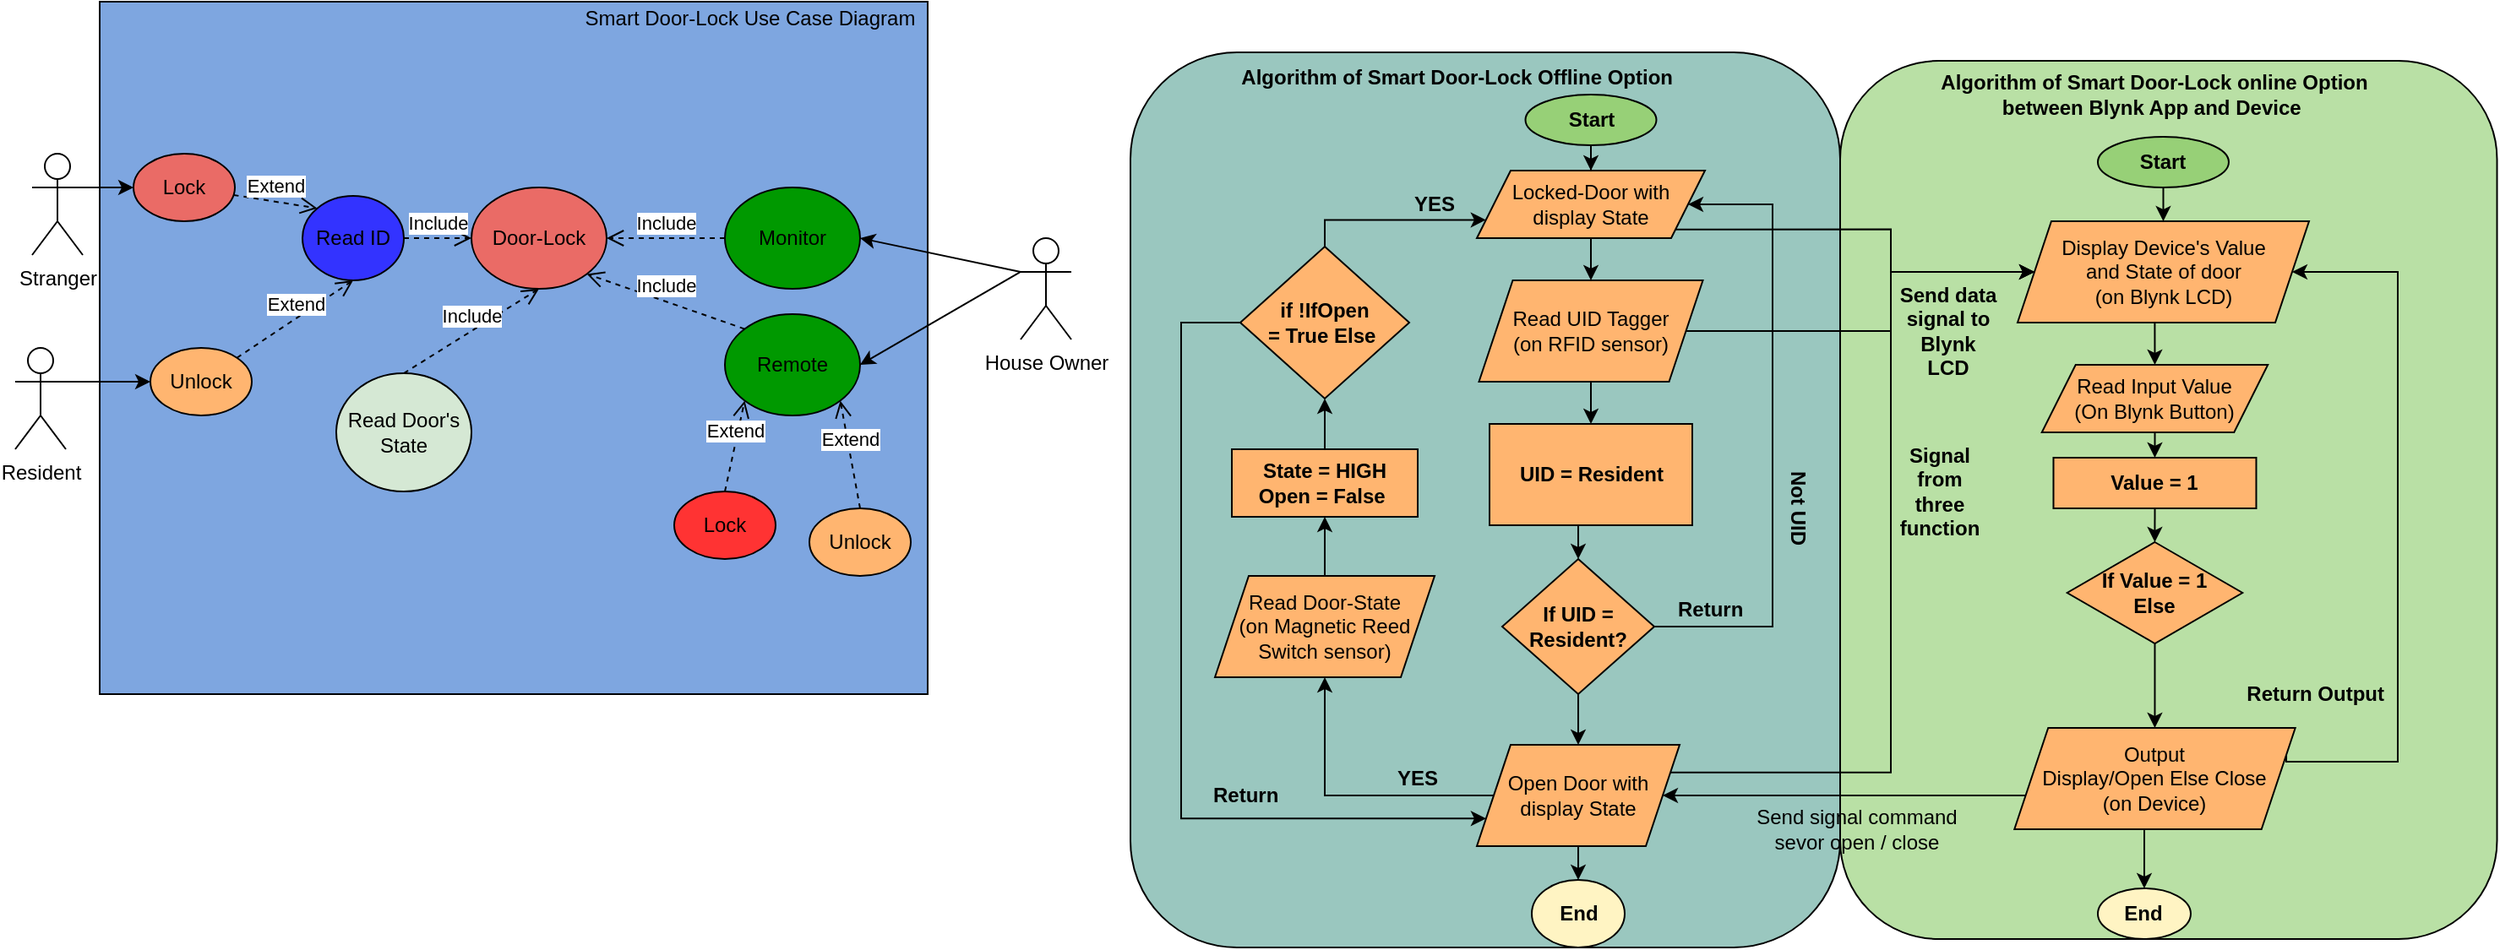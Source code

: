 <mxfile version="14.6.1" type="device"><diagram id="cnCZNaYoWVkBZOYq-QvH" name="Page-1"><mxGraphModel dx="2959" dy="1619" grid="1" gridSize="10" guides="1" tooltips="1" connect="1" arrows="1" fold="1" page="1" pageScale="1" pageWidth="850" pageHeight="1100" math="0" shadow="0"><root><mxCell id="0"/><mxCell id="1" parent="0"/><mxCell id="GlqbeDK3Dr_wQq13rems-1" value="" style="rounded=0;whiteSpace=wrap;html=1;fillColor=#7EA6E0;" parent="1" vertex="1"><mxGeometry x="-970" y="-590" width="490" height="410" as="geometry"/></mxCell><mxCell id="GlqbeDK3Dr_wQq13rems-7" value="Stranger" style="shape=umlActor;verticalLabelPosition=bottom;verticalAlign=top;html=1;outlineConnect=0;" parent="1" vertex="1"><mxGeometry x="-1010" y="-500" width="30" height="60" as="geometry"/></mxCell><mxCell id="GlqbeDK3Dr_wQq13rems-8" value="Resident" style="shape=umlActor;verticalLabelPosition=bottom;verticalAlign=top;html=1;outlineConnect=0;" parent="1" vertex="1"><mxGeometry x="-1020" y="-385" width="30" height="60" as="geometry"/></mxCell><mxCell id="GlqbeDK3Dr_wQq13rems-9" value="House Owner" style="shape=umlActor;verticalLabelPosition=bottom;verticalAlign=top;html=1;outlineConnect=0;" parent="1" vertex="1"><mxGeometry x="-425" y="-450" width="30" height="60" as="geometry"/></mxCell><mxCell id="GlqbeDK3Dr_wQq13rems-10" value="" style="rounded=1;whiteSpace=wrap;html=1;fillColor=#9AC7BF;" parent="1" vertex="1"><mxGeometry x="-360" y="-560" width="420" height="530" as="geometry"/></mxCell><mxCell id="GlqbeDK3Dr_wQq13rems-11" value="" style="rounded=1;whiteSpace=wrap;html=1;fillColor=#B9E0A5;" parent="1" vertex="1"><mxGeometry x="60" y="-555" width="388.75" height="520" as="geometry"/></mxCell><mxCell id="GlqbeDK3Dr_wQq13rems-12" value="Door-Lock" style="ellipse;whiteSpace=wrap;html=1;fillColor=#EA6B66;" parent="1" vertex="1"><mxGeometry x="-750" y="-480" width="80" height="60" as="geometry"/></mxCell><mxCell id="GlqbeDK3Dr_wQq13rems-13" value="Remote" style="ellipse;whiteSpace=wrap;html=1;fillColor=#009900;" parent="1" vertex="1"><mxGeometry x="-600" y="-405" width="80" height="60" as="geometry"/></mxCell><mxCell id="GlqbeDK3Dr_wQq13rems-14" value="Monitor" style="ellipse;whiteSpace=wrap;html=1;fillColor=#009900;" parent="1" vertex="1"><mxGeometry x="-600" y="-480" width="80" height="60" as="geometry"/></mxCell><mxCell id="GlqbeDK3Dr_wQq13rems-15" value="Read ID" style="ellipse;whiteSpace=wrap;html=1;fillColor=#3333FF;" parent="1" vertex="1"><mxGeometry x="-850" y="-475" width="60" height="50" as="geometry"/></mxCell><mxCell id="2EqrmTVN2mDT2fUS-_X8-1" value="Unlock" style="ellipse;whiteSpace=wrap;html=1;fillColor=#FFB570;" parent="1" vertex="1"><mxGeometry x="-940" y="-385" width="60" height="40" as="geometry"/></mxCell><mxCell id="2EqrmTVN2mDT2fUS-_X8-2" value="Lock" style="ellipse;whiteSpace=wrap;html=1;fillColor=#EA6B66;" parent="1" vertex="1"><mxGeometry x="-950" y="-500" width="60" height="40" as="geometry"/></mxCell><mxCell id="2EqrmTVN2mDT2fUS-_X8-4" value="Unlock" style="ellipse;whiteSpace=wrap;html=1;fillColor=#FFB570;" parent="1" vertex="1"><mxGeometry x="-550" y="-290" width="60" height="40" as="geometry"/></mxCell><mxCell id="2EqrmTVN2mDT2fUS-_X8-5" value="Lock" style="ellipse;whiteSpace=wrap;html=1;fillColor=#FF3333;" parent="1" vertex="1"><mxGeometry x="-630" y="-300" width="60" height="40" as="geometry"/></mxCell><mxCell id="2EqrmTVN2mDT2fUS-_X8-6" value="Read Door's State" style="ellipse;whiteSpace=wrap;html=1;fillColor=#D5E8D4;" parent="1" vertex="1"><mxGeometry x="-830" y="-370" width="80" height="70" as="geometry"/></mxCell><mxCell id="2EqrmTVN2mDT2fUS-_X8-9" value="Smart Door-Lock Use Case Diagram" style="text;html=1;strokeColor=none;fillColor=none;align=center;verticalAlign=middle;whiteSpace=wrap;rounded=0;" parent="1" vertex="1"><mxGeometry x="-690" y="-590" width="210" height="20" as="geometry"/></mxCell><mxCell id="2EqrmTVN2mDT2fUS-_X8-21" value="Extend" style="html=1;verticalAlign=bottom;endArrow=open;dashed=1;endSize=8;fillColor=#CCFFE6;entryX=0;entryY=1;entryDx=0;entryDy=0;exitX=0.5;exitY=0;exitDx=0;exitDy=0;" parent="1" source="2EqrmTVN2mDT2fUS-_X8-5" target="GlqbeDK3Dr_wQq13rems-13" edge="1"><mxGeometry relative="1" as="geometry"><mxPoint x="-360" y="-290" as="sourcePoint"/><mxPoint x="-440" y="-290" as="targetPoint"/><Array as="points"/><mxPoint as="offset"/></mxGeometry></mxCell><mxCell id="2EqrmTVN2mDT2fUS-_X8-22" value="Extend" style="html=1;verticalAlign=bottom;endArrow=open;dashed=1;endSize=8;fillColor=#CCFFE6;entryX=1;entryY=1;entryDx=0;entryDy=0;exitX=0.5;exitY=0;exitDx=0;exitDy=0;" parent="1" source="2EqrmTVN2mDT2fUS-_X8-4" target="GlqbeDK3Dr_wQq13rems-13" edge="1"><mxGeometry relative="1" as="geometry"><mxPoint x="-360" y="-290" as="sourcePoint"/><mxPoint x="-440" y="-290" as="targetPoint"/><Array as="points"/><mxPoint as="offset"/></mxGeometry></mxCell><mxCell id="2EqrmTVN2mDT2fUS-_X8-23" value="Include" style="html=1;verticalAlign=bottom;endArrow=open;dashed=1;endSize=8;fillColor=#CCFFE6;entryX=1;entryY=1;entryDx=0;entryDy=0;exitX=0;exitY=0;exitDx=0;exitDy=0;" parent="1" source="GlqbeDK3Dr_wQq13rems-13" target="GlqbeDK3Dr_wQq13rems-12" edge="1"><mxGeometry relative="1" as="geometry"><mxPoint x="-350" y="-330" as="sourcePoint"/><mxPoint x="-430" y="-330" as="targetPoint"/></mxGeometry></mxCell><mxCell id="2EqrmTVN2mDT2fUS-_X8-24" value="Include" style="html=1;verticalAlign=bottom;endArrow=open;dashed=1;endSize=8;fillColor=#CCFFE6;entryX=1;entryY=0.5;entryDx=0;entryDy=0;exitX=0;exitY=0.5;exitDx=0;exitDy=0;" parent="1" source="GlqbeDK3Dr_wQq13rems-14" target="GlqbeDK3Dr_wQq13rems-12" edge="1"><mxGeometry relative="1" as="geometry"><mxPoint x="-340" y="-320" as="sourcePoint"/><mxPoint x="-420" y="-320" as="targetPoint"/></mxGeometry></mxCell><mxCell id="2EqrmTVN2mDT2fUS-_X8-26" value="Include" style="html=1;verticalAlign=bottom;endArrow=open;dashed=1;endSize=8;fillColor=#CCFFE6;entryX=0.5;entryY=1;entryDx=0;entryDy=0;exitX=0.5;exitY=0;exitDx=0;exitDy=0;" parent="1" source="2EqrmTVN2mDT2fUS-_X8-6" target="GlqbeDK3Dr_wQq13rems-12" edge="1"><mxGeometry relative="1" as="geometry"><mxPoint x="-350" y="-330" as="sourcePoint"/><mxPoint x="-430" y="-330" as="targetPoint"/></mxGeometry></mxCell><mxCell id="2EqrmTVN2mDT2fUS-_X8-27" value="Extend" style="html=1;verticalAlign=bottom;endArrow=open;dashed=1;endSize=8;fillColor=#CCFFE6;entryX=0.5;entryY=1;entryDx=0;entryDy=0;exitX=1;exitY=0;exitDx=0;exitDy=0;" parent="1" source="2EqrmTVN2mDT2fUS-_X8-1" target="GlqbeDK3Dr_wQq13rems-15" edge="1"><mxGeometry relative="1" as="geometry"><mxPoint x="-360" y="-290" as="sourcePoint"/><mxPoint x="-440" y="-290" as="targetPoint"/><Array as="points"/><mxPoint as="offset"/></mxGeometry></mxCell><mxCell id="2EqrmTVN2mDT2fUS-_X8-28" value="Extend" style="html=1;verticalAlign=bottom;endArrow=open;dashed=1;endSize=8;fillColor=#CCFFE6;entryX=0;entryY=0;entryDx=0;entryDy=0;" parent="1" source="2EqrmTVN2mDT2fUS-_X8-2" target="GlqbeDK3Dr_wQq13rems-15" edge="1"><mxGeometry relative="1" as="geometry"><mxPoint x="-350" y="-280" as="sourcePoint"/><mxPoint x="-430" y="-280" as="targetPoint"/><Array as="points"/><mxPoint as="offset"/></mxGeometry></mxCell><mxCell id="2EqrmTVN2mDT2fUS-_X8-29" value="Include" style="html=1;verticalAlign=bottom;endArrow=open;dashed=1;endSize=8;fillColor=#CCFFE6;entryX=0;entryY=0.5;entryDx=0;entryDy=0;exitX=1;exitY=0.5;exitDx=0;exitDy=0;" parent="1" source="GlqbeDK3Dr_wQq13rems-15" target="GlqbeDK3Dr_wQq13rems-12" edge="1"><mxGeometry relative="1" as="geometry"><mxPoint x="-350" y="-330" as="sourcePoint"/><mxPoint x="-430" y="-330" as="targetPoint"/></mxGeometry></mxCell><mxCell id="2EqrmTVN2mDT2fUS-_X8-31" value="" style="endArrow=classic;html=1;fillColor=#CCFFE6;exitX=0;exitY=0.333;exitDx=0;exitDy=0;exitPerimeter=0;entryX=1;entryY=0.5;entryDx=0;entryDy=0;" parent="1" source="GlqbeDK3Dr_wQq13rems-9" target="GlqbeDK3Dr_wQq13rems-14" edge="1"><mxGeometry width="50" height="50" relative="1" as="geometry"><mxPoint x="-435" y="-470" as="sourcePoint"/><mxPoint x="-385" y="-520" as="targetPoint"/></mxGeometry></mxCell><mxCell id="2EqrmTVN2mDT2fUS-_X8-32" value="" style="endArrow=classic;html=1;fillColor=#CCFFE6;entryX=0;entryY=0.5;entryDx=0;entryDy=0;exitX=1;exitY=0.333;exitDx=0;exitDy=0;exitPerimeter=0;" parent="1" source="GlqbeDK3Dr_wQq13rems-8" target="2EqrmTVN2mDT2fUS-_X8-1" edge="1"><mxGeometry width="50" height="50" relative="1" as="geometry"><mxPoint x="-435" y="-470" as="sourcePoint"/><mxPoint x="-385" y="-520" as="targetPoint"/></mxGeometry></mxCell><mxCell id="2EqrmTVN2mDT2fUS-_X8-33" value="" style="endArrow=classic;html=1;fillColor=#CCFFE6;entryX=0;entryY=0.5;entryDx=0;entryDy=0;exitX=1;exitY=0.333;exitDx=0;exitDy=0;exitPerimeter=0;" parent="1" source="GlqbeDK3Dr_wQq13rems-7" target="2EqrmTVN2mDT2fUS-_X8-2" edge="1"><mxGeometry width="50" height="50" relative="1" as="geometry"><mxPoint x="-425" y="-460" as="sourcePoint"/><mxPoint x="-375" y="-510" as="targetPoint"/></mxGeometry></mxCell><mxCell id="2EqrmTVN2mDT2fUS-_X8-34" value="" style="endArrow=classic;html=1;fillColor=#CCFFE6;entryX=1;entryY=0.5;entryDx=0;entryDy=0;exitX=0;exitY=0.333;exitDx=0;exitDy=0;exitPerimeter=0;" parent="1" source="GlqbeDK3Dr_wQq13rems-9" target="GlqbeDK3Dr_wQq13rems-13" edge="1"><mxGeometry width="50" height="50" relative="1" as="geometry"><mxPoint x="-415" y="-450" as="sourcePoint"/><mxPoint x="-365" y="-500" as="targetPoint"/></mxGeometry></mxCell><mxCell id="2EqrmTVN2mDT2fUS-_X8-35" value="&lt;b&gt;Algorithm of Smart Door-Lock Offline Option&amp;nbsp;&lt;/b&gt;" style="text;html=1;strokeColor=none;fillColor=none;align=center;verticalAlign=middle;whiteSpace=wrap;rounded=0;" parent="1" vertex="1"><mxGeometry x="-310" y="-560" width="290" height="30" as="geometry"/></mxCell><mxCell id="hJNMyApQu9KZTsdFW0Jq-26" style="edgeStyle=orthogonalEdgeStyle;rounded=0;orthogonalLoop=1;jettySize=auto;html=1;exitX=0.5;exitY=1;exitDx=0;exitDy=0;" parent="1" source="hJNMyApQu9KZTsdFW0Jq-1" target="hJNMyApQu9KZTsdFW0Jq-25" edge="1"><mxGeometry relative="1" as="geometry"/></mxCell><mxCell id="hJNMyApQu9KZTsdFW0Jq-1" value="&lt;b&gt;Start&lt;/b&gt;" style="ellipse;whiteSpace=wrap;html=1;fillColor=#97D077;" parent="1" vertex="1"><mxGeometry x="-126.25" y="-535" width="77.5" height="30" as="geometry"/></mxCell><mxCell id="hJNMyApQu9KZTsdFW0Jq-3" value="&lt;b&gt;End&lt;/b&gt;" style="ellipse;whiteSpace=wrap;html=1;fillColor=#FFF4C3;" parent="1" vertex="1"><mxGeometry x="-122.5" y="-70" width="55" height="40" as="geometry"/></mxCell><mxCell id="hJNMyApQu9KZTsdFW0Jq-11" style="edgeStyle=orthogonalEdgeStyle;rounded=0;orthogonalLoop=1;jettySize=auto;html=1;exitX=0.5;exitY=1;exitDx=0;exitDy=0;entryX=0.5;entryY=0;entryDx=0;entryDy=0;" parent="1" source="hJNMyApQu9KZTsdFW0Jq-4" target="hJNMyApQu9KZTsdFW0Jq-5" edge="1"><mxGeometry relative="1" as="geometry"/></mxCell><mxCell id="QNkBl_S0LUcZevacH9Fa-2" style="edgeStyle=orthogonalEdgeStyle;rounded=0;orthogonalLoop=1;jettySize=auto;html=1;exitX=1;exitY=0.5;exitDx=0;exitDy=0;entryX=0;entryY=0.5;entryDx=0;entryDy=0;" edge="1" parent="1" source="hJNMyApQu9KZTsdFW0Jq-4" target="hJNMyApQu9KZTsdFW0Jq-40"><mxGeometry relative="1" as="geometry"><Array as="points"><mxPoint x="90" y="-395"/><mxPoint x="90" y="-430"/></Array></mxGeometry></mxCell><mxCell id="hJNMyApQu9KZTsdFW0Jq-4" value="Read UID Tagger&lt;br&gt;(on RFID sensor)" style="shape=parallelogram;perimeter=parallelogramPerimeter;whiteSpace=wrap;html=1;fixedSize=1;fillColor=#FFB570;" parent="1" vertex="1"><mxGeometry x="-153.75" y="-425" width="132.5" height="60" as="geometry"/></mxCell><mxCell id="hJNMyApQu9KZTsdFW0Jq-13" style="edgeStyle=orthogonalEdgeStyle;rounded=0;orthogonalLoop=1;jettySize=auto;html=1;exitX=0.5;exitY=1;exitDx=0;exitDy=0;entryX=0.5;entryY=0;entryDx=0;entryDy=0;" parent="1" source="hJNMyApQu9KZTsdFW0Jq-5" target="hJNMyApQu9KZTsdFW0Jq-6" edge="1"><mxGeometry relative="1" as="geometry"/></mxCell><mxCell id="hJNMyApQu9KZTsdFW0Jq-5" value="&lt;b&gt;UID = Resident&lt;/b&gt;" style="rounded=0;whiteSpace=wrap;html=1;fillColor=#FFB570;" parent="1" vertex="1"><mxGeometry x="-147.5" y="-340" width="120" height="60" as="geometry"/></mxCell><mxCell id="hJNMyApQu9KZTsdFW0Jq-12" style="edgeStyle=orthogonalEdgeStyle;rounded=0;orthogonalLoop=1;jettySize=auto;html=1;exitX=0.5;exitY=1;exitDx=0;exitDy=0;entryX=0.5;entryY=0;entryDx=0;entryDy=0;" parent="1" source="hJNMyApQu9KZTsdFW0Jq-6" target="hJNMyApQu9KZTsdFW0Jq-7" edge="1"><mxGeometry relative="1" as="geometry"/></mxCell><mxCell id="hJNMyApQu9KZTsdFW0Jq-30" style="edgeStyle=orthogonalEdgeStyle;rounded=0;orthogonalLoop=1;jettySize=auto;html=1;exitX=1;exitY=0.5;exitDx=0;exitDy=0;entryX=1;entryY=0.5;entryDx=0;entryDy=0;" parent="1" source="hJNMyApQu9KZTsdFW0Jq-6" target="hJNMyApQu9KZTsdFW0Jq-25" edge="1"><mxGeometry relative="1" as="geometry"><Array as="points"><mxPoint x="20" y="-220"/><mxPoint x="20" y="-470"/></Array></mxGeometry></mxCell><mxCell id="hJNMyApQu9KZTsdFW0Jq-6" value="&lt;b&gt;If UID = Resident?&lt;/b&gt;" style="rhombus;whiteSpace=wrap;html=1;fillColor=#FFB570;" parent="1" vertex="1"><mxGeometry x="-140" y="-260" width="90" height="80" as="geometry"/></mxCell><mxCell id="hJNMyApQu9KZTsdFW0Jq-14" style="edgeStyle=orthogonalEdgeStyle;rounded=0;orthogonalLoop=1;jettySize=auto;html=1;exitX=0.5;exitY=1;exitDx=0;exitDy=0;entryX=0.5;entryY=0;entryDx=0;entryDy=0;" parent="1" source="hJNMyApQu9KZTsdFW0Jq-7" target="hJNMyApQu9KZTsdFW0Jq-3" edge="1"><mxGeometry relative="1" as="geometry"/></mxCell><mxCell id="hJNMyApQu9KZTsdFW0Jq-17" style="edgeStyle=orthogonalEdgeStyle;rounded=0;orthogonalLoop=1;jettySize=auto;html=1;exitX=0;exitY=0.5;exitDx=0;exitDy=0;entryX=0.5;entryY=1;entryDx=0;entryDy=0;" parent="1" source="hJNMyApQu9KZTsdFW0Jq-7" target="hJNMyApQu9KZTsdFW0Jq-16" edge="1"><mxGeometry relative="1" as="geometry"/></mxCell><mxCell id="QNkBl_S0LUcZevacH9Fa-4" style="edgeStyle=orthogonalEdgeStyle;rounded=0;orthogonalLoop=1;jettySize=auto;html=1;exitX=1;exitY=0.25;exitDx=0;exitDy=0;entryX=0;entryY=0.5;entryDx=0;entryDy=0;" edge="1" parent="1" source="hJNMyApQu9KZTsdFW0Jq-7" target="hJNMyApQu9KZTsdFW0Jq-40"><mxGeometry relative="1" as="geometry"><Array as="points"><mxPoint x="90" y="-134"/><mxPoint x="90" y="-430"/></Array></mxGeometry></mxCell><mxCell id="hJNMyApQu9KZTsdFW0Jq-7" value="Open Door with display State" style="shape=parallelogram;perimeter=parallelogramPerimeter;whiteSpace=wrap;html=1;fixedSize=1;fillColor=#FFB570;" parent="1" vertex="1"><mxGeometry x="-155" y="-150" width="120" height="60" as="geometry"/></mxCell><mxCell id="hJNMyApQu9KZTsdFW0Jq-21" style="edgeStyle=orthogonalEdgeStyle;rounded=0;orthogonalLoop=1;jettySize=auto;html=1;exitX=0.5;exitY=0;exitDx=0;exitDy=0;entryX=0.5;entryY=1;entryDx=0;entryDy=0;" parent="1" source="hJNMyApQu9KZTsdFW0Jq-16" target="hJNMyApQu9KZTsdFW0Jq-18" edge="1"><mxGeometry relative="1" as="geometry"/></mxCell><mxCell id="hJNMyApQu9KZTsdFW0Jq-16" value="Read Door-State&lt;br&gt;(on Magnetic Reed Switch sensor)" style="shape=parallelogram;perimeter=parallelogramPerimeter;whiteSpace=wrap;html=1;fixedSize=1;fillColor=#FFB570;" parent="1" vertex="1"><mxGeometry x="-310" y="-250" width="130" height="60" as="geometry"/></mxCell><mxCell id="hJNMyApQu9KZTsdFW0Jq-22" style="edgeStyle=orthogonalEdgeStyle;rounded=0;orthogonalLoop=1;jettySize=auto;html=1;exitX=0.5;exitY=0;exitDx=0;exitDy=0;entryX=0.5;entryY=1;entryDx=0;entryDy=0;" parent="1" source="hJNMyApQu9KZTsdFW0Jq-18" target="hJNMyApQu9KZTsdFW0Jq-19" edge="1"><mxGeometry relative="1" as="geometry"/></mxCell><mxCell id="hJNMyApQu9KZTsdFW0Jq-18" value="&lt;b&gt;State = HIGH&lt;br&gt;Open = False&amp;nbsp;&lt;/b&gt;" style="rounded=0;whiteSpace=wrap;html=1;fillColor=#FFB570;" parent="1" vertex="1"><mxGeometry x="-300" y="-325" width="110" height="40" as="geometry"/></mxCell><mxCell id="hJNMyApQu9KZTsdFW0Jq-24" style="edgeStyle=orthogonalEdgeStyle;rounded=0;orthogonalLoop=1;jettySize=auto;html=1;exitX=0;exitY=0.5;exitDx=0;exitDy=0;entryX=0;entryY=0.75;entryDx=0;entryDy=0;" parent="1" source="hJNMyApQu9KZTsdFW0Jq-19" target="hJNMyApQu9KZTsdFW0Jq-7" edge="1"><mxGeometry relative="1" as="geometry"><Array as="points"><mxPoint x="-330" y="-400"/><mxPoint x="-330" y="-106"/></Array></mxGeometry></mxCell><mxCell id="hJNMyApQu9KZTsdFW0Jq-29" style="edgeStyle=orthogonalEdgeStyle;rounded=0;orthogonalLoop=1;jettySize=auto;html=1;exitX=0.5;exitY=0;exitDx=0;exitDy=0;entryX=0;entryY=0.75;entryDx=0;entryDy=0;" parent="1" source="hJNMyApQu9KZTsdFW0Jq-19" target="hJNMyApQu9KZTsdFW0Jq-25" edge="1"><mxGeometry relative="1" as="geometry"><Array as="points"><mxPoint x="-245" y="-461"/></Array></mxGeometry></mxCell><mxCell id="hJNMyApQu9KZTsdFW0Jq-19" value="&lt;b&gt;if !IfOpen &lt;br&gt;= True Else&amp;nbsp;&lt;/b&gt;" style="rhombus;whiteSpace=wrap;html=1;fillColor=#FFB570;" parent="1" vertex="1"><mxGeometry x="-295" y="-445" width="100" height="90" as="geometry"/></mxCell><mxCell id="hJNMyApQu9KZTsdFW0Jq-27" style="edgeStyle=orthogonalEdgeStyle;rounded=0;orthogonalLoop=1;jettySize=auto;html=1;exitX=0.5;exitY=1;exitDx=0;exitDy=0;entryX=0.5;entryY=0;entryDx=0;entryDy=0;" parent="1" source="hJNMyApQu9KZTsdFW0Jq-25" target="hJNMyApQu9KZTsdFW0Jq-4" edge="1"><mxGeometry relative="1" as="geometry"/></mxCell><mxCell id="QNkBl_S0LUcZevacH9Fa-5" style="edgeStyle=orthogonalEdgeStyle;rounded=0;orthogonalLoop=1;jettySize=auto;html=1;exitX=1;exitY=1;exitDx=0;exitDy=0;entryX=0;entryY=0.5;entryDx=0;entryDy=0;fillColor=#A680B8;" edge="1" parent="1" source="hJNMyApQu9KZTsdFW0Jq-25" target="hJNMyApQu9KZTsdFW0Jq-40"><mxGeometry relative="1" as="geometry"><Array as="points"><mxPoint x="90" y="-455"/><mxPoint x="90" y="-430"/></Array></mxGeometry></mxCell><mxCell id="hJNMyApQu9KZTsdFW0Jq-25" value="&lt;span&gt;Locked-Door with display State&lt;/span&gt;" style="shape=parallelogram;perimeter=parallelogramPerimeter;whiteSpace=wrap;html=1;fixedSize=1;fillColor=#FFB570;" parent="1" vertex="1"><mxGeometry x="-155" y="-490" width="135" height="40" as="geometry"/></mxCell><mxCell id="hJNMyApQu9KZTsdFW0Jq-31" value="&lt;b&gt;Not UID&lt;/b&gt;" style="text;html=1;strokeColor=none;fillColor=none;align=center;verticalAlign=middle;whiteSpace=wrap;rounded=0;rotation=90;" parent="1" vertex="1"><mxGeometry x="10" y="-300" width="50" height="20" as="geometry"/></mxCell><mxCell id="hJNMyApQu9KZTsdFW0Jq-33" value="&lt;b&gt;Return&amp;nbsp;&lt;/b&gt;" style="text;html=1;strokeColor=none;fillColor=none;align=center;verticalAlign=middle;whiteSpace=wrap;rounded=0;" parent="1" vertex="1"><mxGeometry x="-310" y="-130" width="40" height="20" as="geometry"/></mxCell><mxCell id="hJNMyApQu9KZTsdFW0Jq-34" value="&lt;b&gt;Return&amp;nbsp;&lt;/b&gt;" style="text;html=1;strokeColor=none;fillColor=none;align=center;verticalAlign=middle;whiteSpace=wrap;rounded=0;" parent="1" vertex="1"><mxGeometry x="-35" y="-240" width="40" height="20" as="geometry"/></mxCell><mxCell id="hJNMyApQu9KZTsdFW0Jq-35" value="&lt;b&gt;YES&lt;/b&gt;" style="text;html=1;strokeColor=none;fillColor=none;align=center;verticalAlign=middle;whiteSpace=wrap;rounded=0;" parent="1" vertex="1"><mxGeometry x="-200" y="-480" width="40" height="20" as="geometry"/></mxCell><mxCell id="hJNMyApQu9KZTsdFW0Jq-36" value="&lt;b&gt;YES&lt;/b&gt;" style="text;html=1;strokeColor=none;fillColor=none;align=center;verticalAlign=middle;whiteSpace=wrap;rounded=0;" parent="1" vertex="1"><mxGeometry x="-210" y="-140" width="40" height="20" as="geometry"/></mxCell><mxCell id="hJNMyApQu9KZTsdFW0Jq-37" value="&lt;b&gt;Algorithm of Smart Door-Lock online Option between Blynk App and Device&amp;nbsp;&lt;/b&gt;" style="text;html=1;strokeColor=none;fillColor=none;align=center;verticalAlign=middle;whiteSpace=wrap;rounded=0;" parent="1" vertex="1"><mxGeometry x="102.48" y="-550" width="287.5" height="30" as="geometry"/></mxCell><mxCell id="hJNMyApQu9KZTsdFW0Jq-48" style="edgeStyle=orthogonalEdgeStyle;rounded=0;orthogonalLoop=1;jettySize=auto;html=1;exitX=0.5;exitY=1;exitDx=0;exitDy=0;entryX=0.5;entryY=0;entryDx=0;entryDy=0;" parent="1" source="hJNMyApQu9KZTsdFW0Jq-38" target="hJNMyApQu9KZTsdFW0Jq-40" edge="1"><mxGeometry relative="1" as="geometry"/></mxCell><mxCell id="hJNMyApQu9KZTsdFW0Jq-38" value="&lt;b&gt;Start&lt;/b&gt;" style="ellipse;whiteSpace=wrap;html=1;fillColor=#97D077;" parent="1" vertex="1"><mxGeometry x="212.49" y="-510" width="77.5" height="30" as="geometry"/></mxCell><mxCell id="hJNMyApQu9KZTsdFW0Jq-39" value="&lt;b&gt;End&lt;/b&gt;" style="ellipse;whiteSpace=wrap;html=1;fillColor=#FFF4C3;" parent="1" vertex="1"><mxGeometry x="212.49" y="-65" width="55" height="30" as="geometry"/></mxCell><mxCell id="hJNMyApQu9KZTsdFW0Jq-49" style="edgeStyle=orthogonalEdgeStyle;rounded=0;orthogonalLoop=1;jettySize=auto;html=1;exitX=0.5;exitY=1;exitDx=0;exitDy=0;entryX=0.5;entryY=0;entryDx=0;entryDy=0;" parent="1" source="hJNMyApQu9KZTsdFW0Jq-40" target="hJNMyApQu9KZTsdFW0Jq-41" edge="1"><mxGeometry relative="1" as="geometry"/></mxCell><mxCell id="hJNMyApQu9KZTsdFW0Jq-40" value="Display Device's Value &lt;br&gt;and State of door&lt;br&gt;(on Blynk LCD)" style="shape=parallelogram;perimeter=parallelogramPerimeter;whiteSpace=wrap;html=1;fixedSize=1;fillColor=#FFB570;" parent="1" vertex="1"><mxGeometry x="164.99" y="-460" width="172.5" height="60" as="geometry"/></mxCell><mxCell id="hJNMyApQu9KZTsdFW0Jq-50" style="edgeStyle=orthogonalEdgeStyle;rounded=0;orthogonalLoop=1;jettySize=auto;html=1;exitX=0.5;exitY=1;exitDx=0;exitDy=0;entryX=0.5;entryY=0;entryDx=0;entryDy=0;" parent="1" source="hJNMyApQu9KZTsdFW0Jq-41" target="hJNMyApQu9KZTsdFW0Jq-42" edge="1"><mxGeometry relative="1" as="geometry"/></mxCell><mxCell id="hJNMyApQu9KZTsdFW0Jq-41" value="Read Input Value&lt;br&gt;(On Blynk Button)" style="shape=parallelogram;perimeter=parallelogramPerimeter;whiteSpace=wrap;html=1;fixedSize=1;fillColor=#FFB570;" parent="1" vertex="1"><mxGeometry x="179.37" y="-375" width="133.75" height="40" as="geometry"/></mxCell><mxCell id="hJNMyApQu9KZTsdFW0Jq-51" style="edgeStyle=orthogonalEdgeStyle;rounded=0;orthogonalLoop=1;jettySize=auto;html=1;exitX=0.5;exitY=1;exitDx=0;exitDy=0;entryX=0.5;entryY=0;entryDx=0;entryDy=0;" parent="1" source="hJNMyApQu9KZTsdFW0Jq-42" target="hJNMyApQu9KZTsdFW0Jq-43" edge="1"><mxGeometry relative="1" as="geometry"/></mxCell><mxCell id="hJNMyApQu9KZTsdFW0Jq-42" value="&lt;b&gt;Value = 1&lt;/b&gt;" style="rounded=0;whiteSpace=wrap;html=1;fillColor=#FFB570;" parent="1" vertex="1"><mxGeometry x="186.24" y="-320" width="120" height="30" as="geometry"/></mxCell><mxCell id="hJNMyApQu9KZTsdFW0Jq-52" style="edgeStyle=orthogonalEdgeStyle;rounded=0;orthogonalLoop=1;jettySize=auto;html=1;exitX=0.5;exitY=1;exitDx=0;exitDy=0;entryX=0.5;entryY=0;entryDx=0;entryDy=0;" parent="1" source="hJNMyApQu9KZTsdFW0Jq-43" target="hJNMyApQu9KZTsdFW0Jq-44" edge="1"><mxGeometry relative="1" as="geometry"/></mxCell><mxCell id="hJNMyApQu9KZTsdFW0Jq-43" value="&lt;b&gt;If Value = 1 &lt;br&gt;Else&lt;/b&gt;" style="rhombus;whiteSpace=wrap;html=1;fillColor=#FFB570;" parent="1" vertex="1"><mxGeometry x="194.36" y="-270" width="103.75" height="60" as="geometry"/></mxCell><mxCell id="hJNMyApQu9KZTsdFW0Jq-53" style="edgeStyle=orthogonalEdgeStyle;rounded=0;orthogonalLoop=1;jettySize=auto;html=1;exitX=0.5;exitY=1;exitDx=0;exitDy=0;entryX=0.5;entryY=0;entryDx=0;entryDy=0;" parent="1" source="hJNMyApQu9KZTsdFW0Jq-44" target="hJNMyApQu9KZTsdFW0Jq-39" edge="1"><mxGeometry relative="1" as="geometry"/></mxCell><mxCell id="hJNMyApQu9KZTsdFW0Jq-54" style="edgeStyle=orthogonalEdgeStyle;rounded=0;orthogonalLoop=1;jettySize=auto;html=1;exitX=1;exitY=0.25;exitDx=0;exitDy=0;entryX=1;entryY=0.5;entryDx=0;entryDy=0;" parent="1" source="hJNMyApQu9KZTsdFW0Jq-44" target="hJNMyApQu9KZTsdFW0Jq-40" edge="1"><mxGeometry relative="1" as="geometry"><Array as="points"><mxPoint x="324" y="-140"/><mxPoint x="390" y="-140"/><mxPoint x="390" y="-430"/></Array></mxGeometry></mxCell><mxCell id="QNkBl_S0LUcZevacH9Fa-1" style="edgeStyle=orthogonalEdgeStyle;rounded=0;orthogonalLoop=1;jettySize=auto;html=1;exitX=0;exitY=0.5;exitDx=0;exitDy=0;entryX=1;entryY=0.5;entryDx=0;entryDy=0;" edge="1" parent="1" source="hJNMyApQu9KZTsdFW0Jq-44" target="hJNMyApQu9KZTsdFW0Jq-7"><mxGeometry relative="1" as="geometry"><Array as="points"><mxPoint x="173" y="-120"/></Array></mxGeometry></mxCell><mxCell id="hJNMyApQu9KZTsdFW0Jq-44" value="Output &lt;br&gt;Display/Open Else Close&lt;br&gt;(on Device)" style="shape=parallelogram;perimeter=parallelogramPerimeter;whiteSpace=wrap;html=1;fixedSize=1;fillColor=#FFB570;" parent="1" vertex="1"><mxGeometry x="163.12" y="-160" width="166.23" height="60" as="geometry"/></mxCell><mxCell id="hJNMyApQu9KZTsdFW0Jq-55" value="&lt;b&gt;Return Output&amp;nbsp;&lt;/b&gt;" style="text;html=1;strokeColor=none;fillColor=none;align=center;verticalAlign=middle;whiteSpace=wrap;rounded=0;rotation=0;" parent="1" vertex="1"><mxGeometry x="298.11" y="-190" width="90" height="20" as="geometry"/></mxCell><mxCell id="QNkBl_S0LUcZevacH9Fa-6" value="&lt;b&gt;Send data &lt;br&gt;signal to &lt;br&gt;Blynk&lt;br&gt;LCD&lt;br&gt;&lt;/b&gt;" style="text;html=1;strokeColor=none;fillColor=none;align=center;verticalAlign=middle;whiteSpace=wrap;rounded=0;rotation=0;" vertex="1" parent="1"><mxGeometry x="69.37" y="-405" width="110" height="20" as="geometry"/></mxCell><mxCell id="QNkBl_S0LUcZevacH9Fa-9" value="Send signal command sevor open / close" style="text;html=1;strokeColor=none;fillColor=none;align=center;verticalAlign=middle;whiteSpace=wrap;rounded=0;" vertex="1" parent="1"><mxGeometry y="-110" width="140" height="20" as="geometry"/></mxCell><mxCell id="QNkBl_S0LUcZevacH9Fa-10" value="&lt;b&gt;Signal &lt;br&gt;from &lt;br&gt;three &lt;br&gt;function&lt;/b&gt;" style="text;html=1;strokeColor=none;fillColor=none;align=center;verticalAlign=middle;whiteSpace=wrap;rounded=0;" vertex="1" parent="1"><mxGeometry x="75.12" y="-310" width="88" height="20" as="geometry"/></mxCell></root></mxGraphModel></diagram></mxfile>